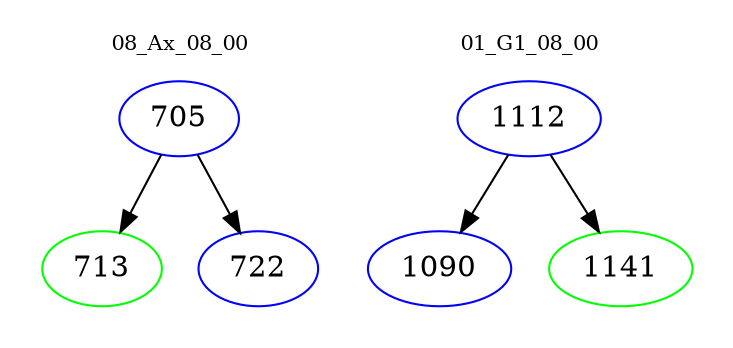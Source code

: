 digraph{
subgraph cluster_0 {
color = white
label = "08_Ax_08_00";
fontsize=10;
T0_705 [label="705", color="blue"]
T0_705 -> T0_713 [color="black"]
T0_713 [label="713", color="green"]
T0_705 -> T0_722 [color="black"]
T0_722 [label="722", color="blue"]
}
subgraph cluster_1 {
color = white
label = "01_G1_08_00";
fontsize=10;
T1_1112 [label="1112", color="blue"]
T1_1112 -> T1_1090 [color="black"]
T1_1090 [label="1090", color="blue"]
T1_1112 -> T1_1141 [color="black"]
T1_1141 [label="1141", color="green"]
}
}
